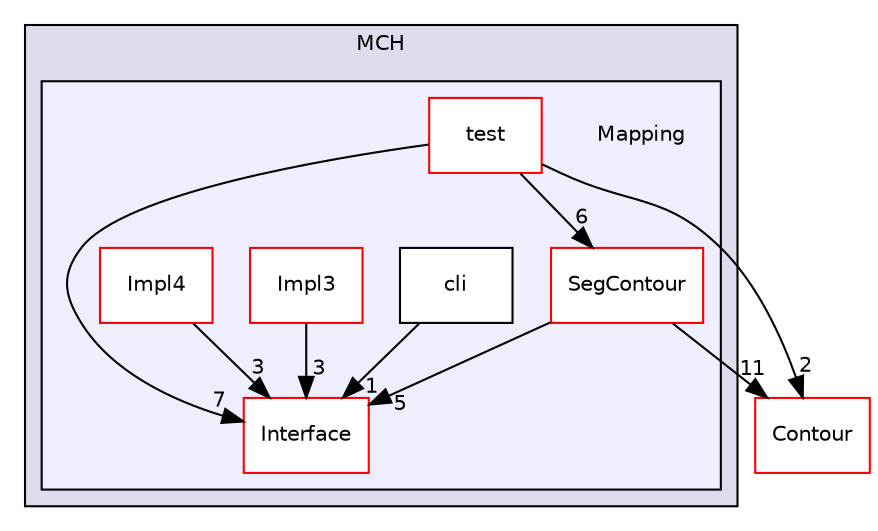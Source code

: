 digraph "/home/travis/build/AliceO2Group/AliceO2/Detectors/MUON/MCH/Mapping" {
  bgcolor=transparent;
  compound=true
  node [ fontsize="10", fontname="Helvetica"];
  edge [ labelfontsize="10", labelfontname="Helvetica"];
  subgraph clusterdir_061f7088060f41729027f6c2fce0273e {
    graph [ bgcolor="#ddddee", pencolor="black", label="MCH" fontname="Helvetica", fontsize="10", URL="dir_061f7088060f41729027f6c2fce0273e.html"]
  subgraph clusterdir_b098e3604916eca5f90f2bb1c75b7880 {
    graph [ bgcolor="#eeeeff", pencolor="black", label="" URL="dir_b098e3604916eca5f90f2bb1c75b7880.html"];
    dir_b098e3604916eca5f90f2bb1c75b7880 [shape=plaintext label="Mapping"];
    dir_50989487a8f8ee38045129e9f5566976 [shape=box label="cli" color="black" fillcolor="white" style="filled" URL="dir_50989487a8f8ee38045129e9f5566976.html"];
    dir_db8c12bea43302ec3996e4184e103c85 [shape=box label="Impl3" color="red" fillcolor="white" style="filled" URL="dir_db8c12bea43302ec3996e4184e103c85.html"];
    dir_36764c87fef99b027eb6f2b8f190bcd4 [shape=box label="Impl4" color="red" fillcolor="white" style="filled" URL="dir_36764c87fef99b027eb6f2b8f190bcd4.html"];
    dir_bb33a65c2c121b6655a8db1556a9cb2b [shape=box label="Interface" color="red" fillcolor="white" style="filled" URL="dir_bb33a65c2c121b6655a8db1556a9cb2b.html"];
    dir_9688ff6052485d651a3da00e73f81848 [shape=box label="SegContour" color="red" fillcolor="white" style="filled" URL="dir_9688ff6052485d651a3da00e73f81848.html"];
    dir_521cc5f5c2a7df765ba7ff5f8e26abc4 [shape=box label="test" color="red" fillcolor="white" style="filled" URL="dir_521cc5f5c2a7df765ba7ff5f8e26abc4.html"];
  }
  }
  dir_f53aaea7b1f4a3d2e21e52645ea2576d [shape=box label="Contour" color="red" URL="dir_f53aaea7b1f4a3d2e21e52645ea2576d.html"];
  dir_9688ff6052485d651a3da00e73f81848->dir_bb33a65c2c121b6655a8db1556a9cb2b [headlabel="5", labeldistance=1.5 headhref="dir_000577_000558.html"];
  dir_9688ff6052485d651a3da00e73f81848->dir_f53aaea7b1f4a3d2e21e52645ea2576d [headlabel="11", labeldistance=1.5 headhref="dir_000577_000270.html"];
  dir_db8c12bea43302ec3996e4184e103c85->dir_bb33a65c2c121b6655a8db1556a9cb2b [headlabel="3", labeldistance=1.5 headhref="dir_000573_000558.html"];
  dir_521cc5f5c2a7df765ba7ff5f8e26abc4->dir_9688ff6052485d651a3da00e73f81848 [headlabel="6", labeldistance=1.5 headhref="dir_000561_000577.html"];
  dir_521cc5f5c2a7df765ba7ff5f8e26abc4->dir_bb33a65c2c121b6655a8db1556a9cb2b [headlabel="7", labeldistance=1.5 headhref="dir_000561_000558.html"];
  dir_521cc5f5c2a7df765ba7ff5f8e26abc4->dir_f53aaea7b1f4a3d2e21e52645ea2576d [headlabel="2", labeldistance=1.5 headhref="dir_000561_000270.html"];
  dir_36764c87fef99b027eb6f2b8f190bcd4->dir_bb33a65c2c121b6655a8db1556a9cb2b [headlabel="3", labeldistance=1.5 headhref="dir_000575_000558.html"];
  dir_50989487a8f8ee38045129e9f5566976->dir_bb33a65c2c121b6655a8db1556a9cb2b [headlabel="1", labeldistance=1.5 headhref="dir_000572_000558.html"];
}

